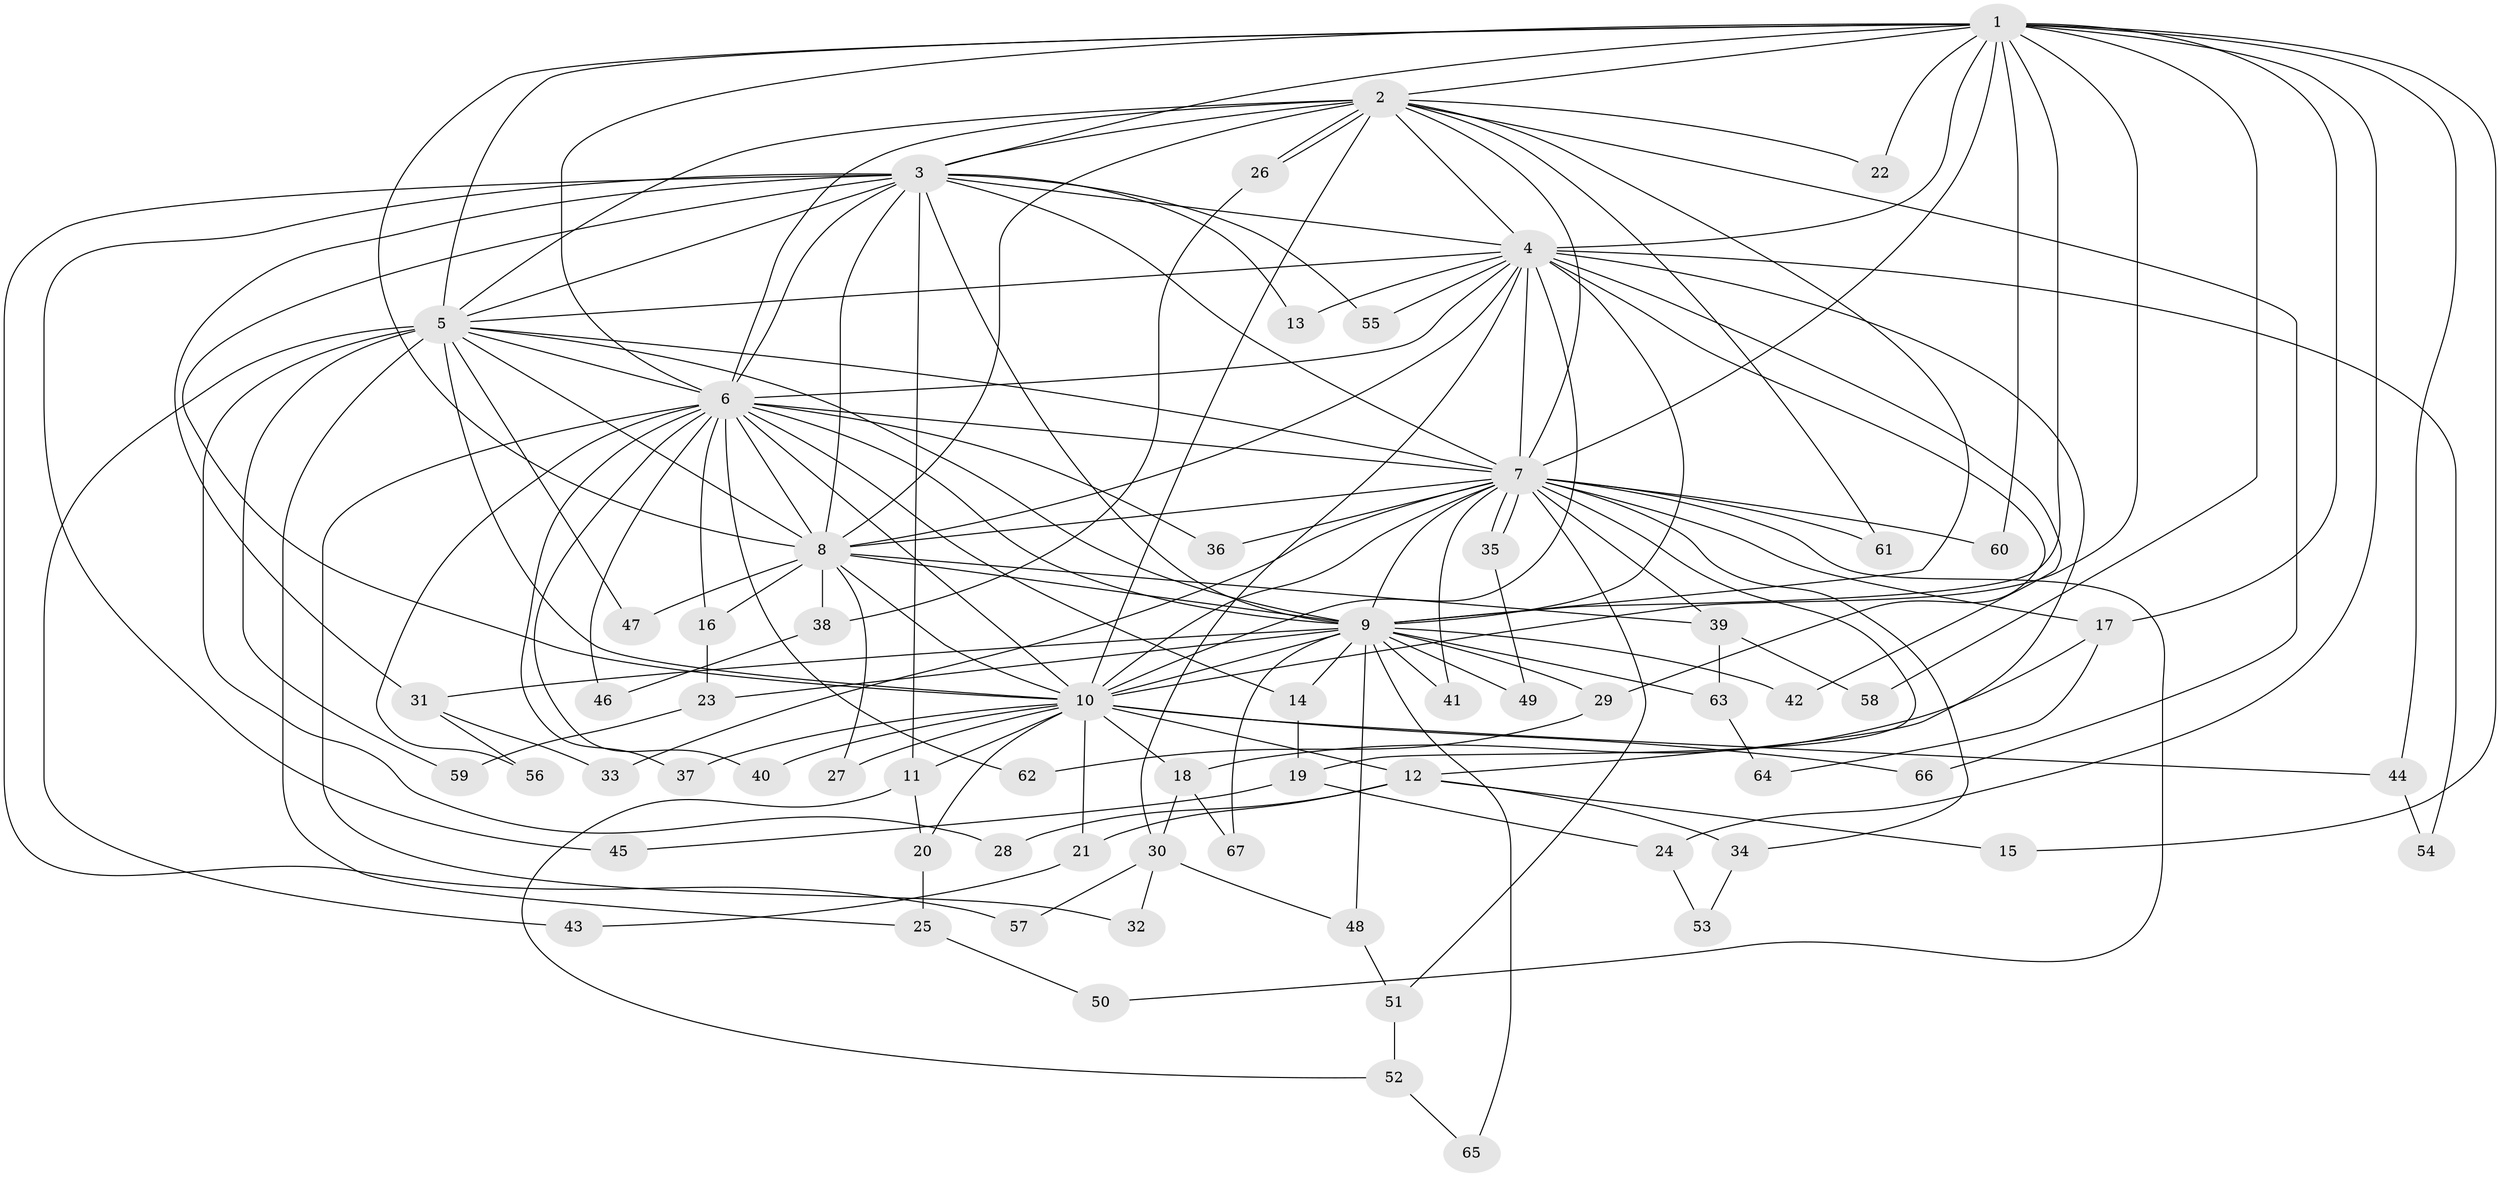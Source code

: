 // coarse degree distribution, {23: 0.020833333333333332, 10: 0.020833333333333332, 18: 0.041666666666666664, 12: 0.020833333333333332, 22: 0.020833333333333332, 11: 0.020833333333333332, 15: 0.020833333333333332, 5: 0.020833333333333332, 6: 0.020833333333333332, 1: 0.041666666666666664, 3: 0.14583333333333334, 2: 0.4583333333333333, 4: 0.125, 7: 0.020833333333333332}
// Generated by graph-tools (version 1.1) at 2025/41/03/06/25 10:41:38]
// undirected, 67 vertices, 159 edges
graph export_dot {
graph [start="1"]
  node [color=gray90,style=filled];
  1;
  2;
  3;
  4;
  5;
  6;
  7;
  8;
  9;
  10;
  11;
  12;
  13;
  14;
  15;
  16;
  17;
  18;
  19;
  20;
  21;
  22;
  23;
  24;
  25;
  26;
  27;
  28;
  29;
  30;
  31;
  32;
  33;
  34;
  35;
  36;
  37;
  38;
  39;
  40;
  41;
  42;
  43;
  44;
  45;
  46;
  47;
  48;
  49;
  50;
  51;
  52;
  53;
  54;
  55;
  56;
  57;
  58;
  59;
  60;
  61;
  62;
  63;
  64;
  65;
  66;
  67;
  1 -- 2;
  1 -- 3;
  1 -- 4;
  1 -- 5;
  1 -- 6;
  1 -- 7;
  1 -- 8;
  1 -- 9;
  1 -- 10;
  1 -- 15;
  1 -- 17;
  1 -- 22;
  1 -- 24;
  1 -- 44;
  1 -- 58;
  1 -- 60;
  2 -- 3;
  2 -- 4;
  2 -- 5;
  2 -- 6;
  2 -- 7;
  2 -- 8;
  2 -- 9;
  2 -- 10;
  2 -- 22;
  2 -- 26;
  2 -- 26;
  2 -- 61;
  2 -- 66;
  3 -- 4;
  3 -- 5;
  3 -- 6;
  3 -- 7;
  3 -- 8;
  3 -- 9;
  3 -- 10;
  3 -- 11;
  3 -- 13;
  3 -- 31;
  3 -- 45;
  3 -- 55;
  3 -- 57;
  4 -- 5;
  4 -- 6;
  4 -- 7;
  4 -- 8;
  4 -- 9;
  4 -- 10;
  4 -- 12;
  4 -- 13;
  4 -- 29;
  4 -- 30;
  4 -- 42;
  4 -- 54;
  4 -- 55;
  5 -- 6;
  5 -- 7;
  5 -- 8;
  5 -- 9;
  5 -- 10;
  5 -- 25;
  5 -- 28;
  5 -- 43;
  5 -- 47;
  5 -- 59;
  6 -- 7;
  6 -- 8;
  6 -- 9;
  6 -- 10;
  6 -- 14;
  6 -- 16;
  6 -- 32;
  6 -- 36;
  6 -- 37;
  6 -- 40;
  6 -- 46;
  6 -- 56;
  6 -- 62;
  7 -- 8;
  7 -- 9;
  7 -- 10;
  7 -- 17;
  7 -- 19;
  7 -- 33;
  7 -- 34;
  7 -- 35;
  7 -- 35;
  7 -- 36;
  7 -- 39;
  7 -- 41;
  7 -- 50;
  7 -- 51;
  7 -- 60;
  7 -- 61;
  8 -- 9;
  8 -- 10;
  8 -- 16;
  8 -- 27;
  8 -- 38;
  8 -- 39;
  8 -- 47;
  9 -- 10;
  9 -- 14;
  9 -- 23;
  9 -- 29;
  9 -- 31;
  9 -- 41;
  9 -- 42;
  9 -- 48;
  9 -- 49;
  9 -- 63;
  9 -- 65;
  9 -- 67;
  10 -- 11;
  10 -- 12;
  10 -- 18;
  10 -- 20;
  10 -- 21;
  10 -- 27;
  10 -- 37;
  10 -- 40;
  10 -- 44;
  10 -- 66;
  11 -- 20;
  11 -- 52;
  12 -- 15;
  12 -- 21;
  12 -- 28;
  12 -- 34;
  14 -- 19;
  16 -- 23;
  17 -- 18;
  17 -- 64;
  18 -- 30;
  18 -- 67;
  19 -- 24;
  19 -- 45;
  20 -- 25;
  21 -- 43;
  23 -- 59;
  24 -- 53;
  25 -- 50;
  26 -- 38;
  29 -- 62;
  30 -- 32;
  30 -- 48;
  30 -- 57;
  31 -- 33;
  31 -- 56;
  34 -- 53;
  35 -- 49;
  38 -- 46;
  39 -- 58;
  39 -- 63;
  44 -- 54;
  48 -- 51;
  51 -- 52;
  52 -- 65;
  63 -- 64;
}
